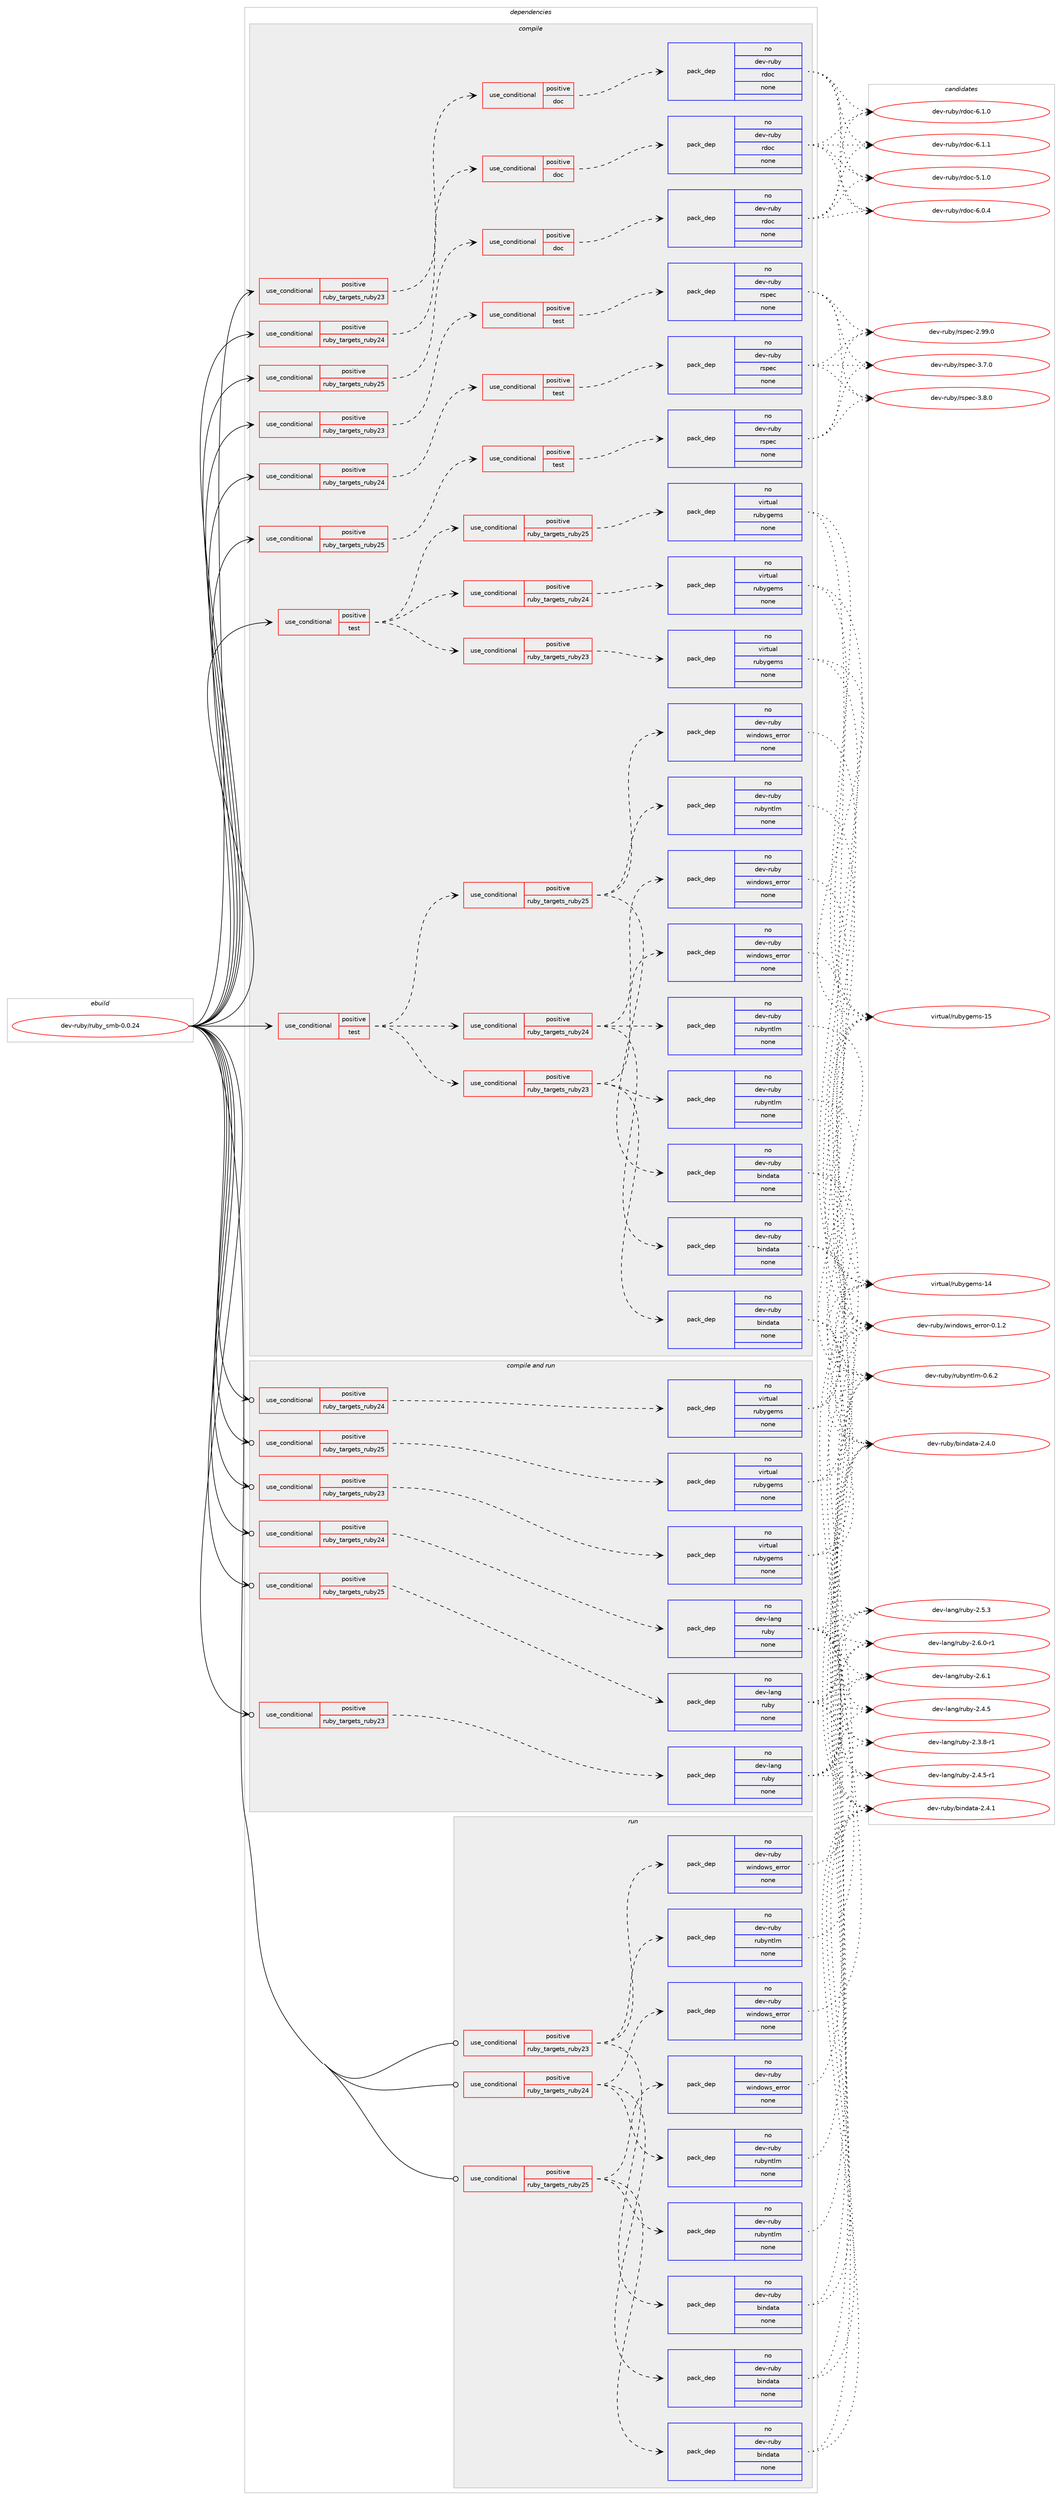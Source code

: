 digraph prolog {

# *************
# Graph options
# *************

newrank=true;
concentrate=true;
compound=true;
graph [rankdir=LR,fontname=Helvetica,fontsize=10,ranksep=1.5];#, ranksep=2.5, nodesep=0.2];
edge  [arrowhead=vee];
node  [fontname=Helvetica,fontsize=10];

# **********
# The ebuild
# **********

subgraph cluster_leftcol {
color=gray;
rank=same;
label=<<i>ebuild</i>>;
id [label="dev-ruby/ruby_smb-0.0.24", color=red, width=4, href="../dev-ruby/ruby_smb-0.0.24.svg"];
}

# ****************
# The dependencies
# ****************

subgraph cluster_midcol {
color=gray;
label=<<i>dependencies</i>>;
subgraph cluster_compile {
fillcolor="#eeeeee";
style=filled;
label=<<i>compile</i>>;
subgraph cond416663 {
dependency1526333 [label=<<TABLE BORDER="0" CELLBORDER="1" CELLSPACING="0" CELLPADDING="4"><TR><TD ROWSPAN="3" CELLPADDING="10">use_conditional</TD></TR><TR><TD>positive</TD></TR><TR><TD>ruby_targets_ruby23</TD></TR></TABLE>>, shape=none, color=red];
subgraph cond416664 {
dependency1526334 [label=<<TABLE BORDER="0" CELLBORDER="1" CELLSPACING="0" CELLPADDING="4"><TR><TD ROWSPAN="3" CELLPADDING="10">use_conditional</TD></TR><TR><TD>positive</TD></TR><TR><TD>doc</TD></TR></TABLE>>, shape=none, color=red];
subgraph pack1086164 {
dependency1526335 [label=<<TABLE BORDER="0" CELLBORDER="1" CELLSPACING="0" CELLPADDING="4" WIDTH="220"><TR><TD ROWSPAN="6" CELLPADDING="30">pack_dep</TD></TR><TR><TD WIDTH="110">no</TD></TR><TR><TD>dev-ruby</TD></TR><TR><TD>rdoc</TD></TR><TR><TD>none</TD></TR><TR><TD></TD></TR></TABLE>>, shape=none, color=blue];
}
dependency1526334:e -> dependency1526335:w [weight=20,style="dashed",arrowhead="vee"];
}
dependency1526333:e -> dependency1526334:w [weight=20,style="dashed",arrowhead="vee"];
}
id:e -> dependency1526333:w [weight=20,style="solid",arrowhead="vee"];
subgraph cond416665 {
dependency1526336 [label=<<TABLE BORDER="0" CELLBORDER="1" CELLSPACING="0" CELLPADDING="4"><TR><TD ROWSPAN="3" CELLPADDING="10">use_conditional</TD></TR><TR><TD>positive</TD></TR><TR><TD>ruby_targets_ruby23</TD></TR></TABLE>>, shape=none, color=red];
subgraph cond416666 {
dependency1526337 [label=<<TABLE BORDER="0" CELLBORDER="1" CELLSPACING="0" CELLPADDING="4"><TR><TD ROWSPAN="3" CELLPADDING="10">use_conditional</TD></TR><TR><TD>positive</TD></TR><TR><TD>test</TD></TR></TABLE>>, shape=none, color=red];
subgraph pack1086165 {
dependency1526338 [label=<<TABLE BORDER="0" CELLBORDER="1" CELLSPACING="0" CELLPADDING="4" WIDTH="220"><TR><TD ROWSPAN="6" CELLPADDING="30">pack_dep</TD></TR><TR><TD WIDTH="110">no</TD></TR><TR><TD>dev-ruby</TD></TR><TR><TD>rspec</TD></TR><TR><TD>none</TD></TR><TR><TD></TD></TR></TABLE>>, shape=none, color=blue];
}
dependency1526337:e -> dependency1526338:w [weight=20,style="dashed",arrowhead="vee"];
}
dependency1526336:e -> dependency1526337:w [weight=20,style="dashed",arrowhead="vee"];
}
id:e -> dependency1526336:w [weight=20,style="solid",arrowhead="vee"];
subgraph cond416667 {
dependency1526339 [label=<<TABLE BORDER="0" CELLBORDER="1" CELLSPACING="0" CELLPADDING="4"><TR><TD ROWSPAN="3" CELLPADDING="10">use_conditional</TD></TR><TR><TD>positive</TD></TR><TR><TD>ruby_targets_ruby24</TD></TR></TABLE>>, shape=none, color=red];
subgraph cond416668 {
dependency1526340 [label=<<TABLE BORDER="0" CELLBORDER="1" CELLSPACING="0" CELLPADDING="4"><TR><TD ROWSPAN="3" CELLPADDING="10">use_conditional</TD></TR><TR><TD>positive</TD></TR><TR><TD>doc</TD></TR></TABLE>>, shape=none, color=red];
subgraph pack1086166 {
dependency1526341 [label=<<TABLE BORDER="0" CELLBORDER="1" CELLSPACING="0" CELLPADDING="4" WIDTH="220"><TR><TD ROWSPAN="6" CELLPADDING="30">pack_dep</TD></TR><TR><TD WIDTH="110">no</TD></TR><TR><TD>dev-ruby</TD></TR><TR><TD>rdoc</TD></TR><TR><TD>none</TD></TR><TR><TD></TD></TR></TABLE>>, shape=none, color=blue];
}
dependency1526340:e -> dependency1526341:w [weight=20,style="dashed",arrowhead="vee"];
}
dependency1526339:e -> dependency1526340:w [weight=20,style="dashed",arrowhead="vee"];
}
id:e -> dependency1526339:w [weight=20,style="solid",arrowhead="vee"];
subgraph cond416669 {
dependency1526342 [label=<<TABLE BORDER="0" CELLBORDER="1" CELLSPACING="0" CELLPADDING="4"><TR><TD ROWSPAN="3" CELLPADDING="10">use_conditional</TD></TR><TR><TD>positive</TD></TR><TR><TD>ruby_targets_ruby24</TD></TR></TABLE>>, shape=none, color=red];
subgraph cond416670 {
dependency1526343 [label=<<TABLE BORDER="0" CELLBORDER="1" CELLSPACING="0" CELLPADDING="4"><TR><TD ROWSPAN="3" CELLPADDING="10">use_conditional</TD></TR><TR><TD>positive</TD></TR><TR><TD>test</TD></TR></TABLE>>, shape=none, color=red];
subgraph pack1086167 {
dependency1526344 [label=<<TABLE BORDER="0" CELLBORDER="1" CELLSPACING="0" CELLPADDING="4" WIDTH="220"><TR><TD ROWSPAN="6" CELLPADDING="30">pack_dep</TD></TR><TR><TD WIDTH="110">no</TD></TR><TR><TD>dev-ruby</TD></TR><TR><TD>rspec</TD></TR><TR><TD>none</TD></TR><TR><TD></TD></TR></TABLE>>, shape=none, color=blue];
}
dependency1526343:e -> dependency1526344:w [weight=20,style="dashed",arrowhead="vee"];
}
dependency1526342:e -> dependency1526343:w [weight=20,style="dashed",arrowhead="vee"];
}
id:e -> dependency1526342:w [weight=20,style="solid",arrowhead="vee"];
subgraph cond416671 {
dependency1526345 [label=<<TABLE BORDER="0" CELLBORDER="1" CELLSPACING="0" CELLPADDING="4"><TR><TD ROWSPAN="3" CELLPADDING="10">use_conditional</TD></TR><TR><TD>positive</TD></TR><TR><TD>ruby_targets_ruby25</TD></TR></TABLE>>, shape=none, color=red];
subgraph cond416672 {
dependency1526346 [label=<<TABLE BORDER="0" CELLBORDER="1" CELLSPACING="0" CELLPADDING="4"><TR><TD ROWSPAN="3" CELLPADDING="10">use_conditional</TD></TR><TR><TD>positive</TD></TR><TR><TD>doc</TD></TR></TABLE>>, shape=none, color=red];
subgraph pack1086168 {
dependency1526347 [label=<<TABLE BORDER="0" CELLBORDER="1" CELLSPACING="0" CELLPADDING="4" WIDTH="220"><TR><TD ROWSPAN="6" CELLPADDING="30">pack_dep</TD></TR><TR><TD WIDTH="110">no</TD></TR><TR><TD>dev-ruby</TD></TR><TR><TD>rdoc</TD></TR><TR><TD>none</TD></TR><TR><TD></TD></TR></TABLE>>, shape=none, color=blue];
}
dependency1526346:e -> dependency1526347:w [weight=20,style="dashed",arrowhead="vee"];
}
dependency1526345:e -> dependency1526346:w [weight=20,style="dashed",arrowhead="vee"];
}
id:e -> dependency1526345:w [weight=20,style="solid",arrowhead="vee"];
subgraph cond416673 {
dependency1526348 [label=<<TABLE BORDER="0" CELLBORDER="1" CELLSPACING="0" CELLPADDING="4"><TR><TD ROWSPAN="3" CELLPADDING="10">use_conditional</TD></TR><TR><TD>positive</TD></TR><TR><TD>ruby_targets_ruby25</TD></TR></TABLE>>, shape=none, color=red];
subgraph cond416674 {
dependency1526349 [label=<<TABLE BORDER="0" CELLBORDER="1" CELLSPACING="0" CELLPADDING="4"><TR><TD ROWSPAN="3" CELLPADDING="10">use_conditional</TD></TR><TR><TD>positive</TD></TR><TR><TD>test</TD></TR></TABLE>>, shape=none, color=red];
subgraph pack1086169 {
dependency1526350 [label=<<TABLE BORDER="0" CELLBORDER="1" CELLSPACING="0" CELLPADDING="4" WIDTH="220"><TR><TD ROWSPAN="6" CELLPADDING="30">pack_dep</TD></TR><TR><TD WIDTH="110">no</TD></TR><TR><TD>dev-ruby</TD></TR><TR><TD>rspec</TD></TR><TR><TD>none</TD></TR><TR><TD></TD></TR></TABLE>>, shape=none, color=blue];
}
dependency1526349:e -> dependency1526350:w [weight=20,style="dashed",arrowhead="vee"];
}
dependency1526348:e -> dependency1526349:w [weight=20,style="dashed",arrowhead="vee"];
}
id:e -> dependency1526348:w [weight=20,style="solid",arrowhead="vee"];
subgraph cond416675 {
dependency1526351 [label=<<TABLE BORDER="0" CELLBORDER="1" CELLSPACING="0" CELLPADDING="4"><TR><TD ROWSPAN="3" CELLPADDING="10">use_conditional</TD></TR><TR><TD>positive</TD></TR><TR><TD>test</TD></TR></TABLE>>, shape=none, color=red];
subgraph cond416676 {
dependency1526352 [label=<<TABLE BORDER="0" CELLBORDER="1" CELLSPACING="0" CELLPADDING="4"><TR><TD ROWSPAN="3" CELLPADDING="10">use_conditional</TD></TR><TR><TD>positive</TD></TR><TR><TD>ruby_targets_ruby23</TD></TR></TABLE>>, shape=none, color=red];
subgraph pack1086170 {
dependency1526353 [label=<<TABLE BORDER="0" CELLBORDER="1" CELLSPACING="0" CELLPADDING="4" WIDTH="220"><TR><TD ROWSPAN="6" CELLPADDING="30">pack_dep</TD></TR><TR><TD WIDTH="110">no</TD></TR><TR><TD>dev-ruby</TD></TR><TR><TD>bindata</TD></TR><TR><TD>none</TD></TR><TR><TD></TD></TR></TABLE>>, shape=none, color=blue];
}
dependency1526352:e -> dependency1526353:w [weight=20,style="dashed",arrowhead="vee"];
subgraph pack1086171 {
dependency1526354 [label=<<TABLE BORDER="0" CELLBORDER="1" CELLSPACING="0" CELLPADDING="4" WIDTH="220"><TR><TD ROWSPAN="6" CELLPADDING="30">pack_dep</TD></TR><TR><TD WIDTH="110">no</TD></TR><TR><TD>dev-ruby</TD></TR><TR><TD>rubyntlm</TD></TR><TR><TD>none</TD></TR><TR><TD></TD></TR></TABLE>>, shape=none, color=blue];
}
dependency1526352:e -> dependency1526354:w [weight=20,style="dashed",arrowhead="vee"];
subgraph pack1086172 {
dependency1526355 [label=<<TABLE BORDER="0" CELLBORDER="1" CELLSPACING="0" CELLPADDING="4" WIDTH="220"><TR><TD ROWSPAN="6" CELLPADDING="30">pack_dep</TD></TR><TR><TD WIDTH="110">no</TD></TR><TR><TD>dev-ruby</TD></TR><TR><TD>windows_error</TD></TR><TR><TD>none</TD></TR><TR><TD></TD></TR></TABLE>>, shape=none, color=blue];
}
dependency1526352:e -> dependency1526355:w [weight=20,style="dashed",arrowhead="vee"];
}
dependency1526351:e -> dependency1526352:w [weight=20,style="dashed",arrowhead="vee"];
subgraph cond416677 {
dependency1526356 [label=<<TABLE BORDER="0" CELLBORDER="1" CELLSPACING="0" CELLPADDING="4"><TR><TD ROWSPAN="3" CELLPADDING="10">use_conditional</TD></TR><TR><TD>positive</TD></TR><TR><TD>ruby_targets_ruby24</TD></TR></TABLE>>, shape=none, color=red];
subgraph pack1086173 {
dependency1526357 [label=<<TABLE BORDER="0" CELLBORDER="1" CELLSPACING="0" CELLPADDING="4" WIDTH="220"><TR><TD ROWSPAN="6" CELLPADDING="30">pack_dep</TD></TR><TR><TD WIDTH="110">no</TD></TR><TR><TD>dev-ruby</TD></TR><TR><TD>bindata</TD></TR><TR><TD>none</TD></TR><TR><TD></TD></TR></TABLE>>, shape=none, color=blue];
}
dependency1526356:e -> dependency1526357:w [weight=20,style="dashed",arrowhead="vee"];
subgraph pack1086174 {
dependency1526358 [label=<<TABLE BORDER="0" CELLBORDER="1" CELLSPACING="0" CELLPADDING="4" WIDTH="220"><TR><TD ROWSPAN="6" CELLPADDING="30">pack_dep</TD></TR><TR><TD WIDTH="110">no</TD></TR><TR><TD>dev-ruby</TD></TR><TR><TD>rubyntlm</TD></TR><TR><TD>none</TD></TR><TR><TD></TD></TR></TABLE>>, shape=none, color=blue];
}
dependency1526356:e -> dependency1526358:w [weight=20,style="dashed",arrowhead="vee"];
subgraph pack1086175 {
dependency1526359 [label=<<TABLE BORDER="0" CELLBORDER="1" CELLSPACING="0" CELLPADDING="4" WIDTH="220"><TR><TD ROWSPAN="6" CELLPADDING="30">pack_dep</TD></TR><TR><TD WIDTH="110">no</TD></TR><TR><TD>dev-ruby</TD></TR><TR><TD>windows_error</TD></TR><TR><TD>none</TD></TR><TR><TD></TD></TR></TABLE>>, shape=none, color=blue];
}
dependency1526356:e -> dependency1526359:w [weight=20,style="dashed",arrowhead="vee"];
}
dependency1526351:e -> dependency1526356:w [weight=20,style="dashed",arrowhead="vee"];
subgraph cond416678 {
dependency1526360 [label=<<TABLE BORDER="0" CELLBORDER="1" CELLSPACING="0" CELLPADDING="4"><TR><TD ROWSPAN="3" CELLPADDING="10">use_conditional</TD></TR><TR><TD>positive</TD></TR><TR><TD>ruby_targets_ruby25</TD></TR></TABLE>>, shape=none, color=red];
subgraph pack1086176 {
dependency1526361 [label=<<TABLE BORDER="0" CELLBORDER="1" CELLSPACING="0" CELLPADDING="4" WIDTH="220"><TR><TD ROWSPAN="6" CELLPADDING="30">pack_dep</TD></TR><TR><TD WIDTH="110">no</TD></TR><TR><TD>dev-ruby</TD></TR><TR><TD>bindata</TD></TR><TR><TD>none</TD></TR><TR><TD></TD></TR></TABLE>>, shape=none, color=blue];
}
dependency1526360:e -> dependency1526361:w [weight=20,style="dashed",arrowhead="vee"];
subgraph pack1086177 {
dependency1526362 [label=<<TABLE BORDER="0" CELLBORDER="1" CELLSPACING="0" CELLPADDING="4" WIDTH="220"><TR><TD ROWSPAN="6" CELLPADDING="30">pack_dep</TD></TR><TR><TD WIDTH="110">no</TD></TR><TR><TD>dev-ruby</TD></TR><TR><TD>rubyntlm</TD></TR><TR><TD>none</TD></TR><TR><TD></TD></TR></TABLE>>, shape=none, color=blue];
}
dependency1526360:e -> dependency1526362:w [weight=20,style="dashed",arrowhead="vee"];
subgraph pack1086178 {
dependency1526363 [label=<<TABLE BORDER="0" CELLBORDER="1" CELLSPACING="0" CELLPADDING="4" WIDTH="220"><TR><TD ROWSPAN="6" CELLPADDING="30">pack_dep</TD></TR><TR><TD WIDTH="110">no</TD></TR><TR><TD>dev-ruby</TD></TR><TR><TD>windows_error</TD></TR><TR><TD>none</TD></TR><TR><TD></TD></TR></TABLE>>, shape=none, color=blue];
}
dependency1526360:e -> dependency1526363:w [weight=20,style="dashed",arrowhead="vee"];
}
dependency1526351:e -> dependency1526360:w [weight=20,style="dashed",arrowhead="vee"];
}
id:e -> dependency1526351:w [weight=20,style="solid",arrowhead="vee"];
subgraph cond416679 {
dependency1526364 [label=<<TABLE BORDER="0" CELLBORDER="1" CELLSPACING="0" CELLPADDING="4"><TR><TD ROWSPAN="3" CELLPADDING="10">use_conditional</TD></TR><TR><TD>positive</TD></TR><TR><TD>test</TD></TR></TABLE>>, shape=none, color=red];
subgraph cond416680 {
dependency1526365 [label=<<TABLE BORDER="0" CELLBORDER="1" CELLSPACING="0" CELLPADDING="4"><TR><TD ROWSPAN="3" CELLPADDING="10">use_conditional</TD></TR><TR><TD>positive</TD></TR><TR><TD>ruby_targets_ruby23</TD></TR></TABLE>>, shape=none, color=red];
subgraph pack1086179 {
dependency1526366 [label=<<TABLE BORDER="0" CELLBORDER="1" CELLSPACING="0" CELLPADDING="4" WIDTH="220"><TR><TD ROWSPAN="6" CELLPADDING="30">pack_dep</TD></TR><TR><TD WIDTH="110">no</TD></TR><TR><TD>virtual</TD></TR><TR><TD>rubygems</TD></TR><TR><TD>none</TD></TR><TR><TD></TD></TR></TABLE>>, shape=none, color=blue];
}
dependency1526365:e -> dependency1526366:w [weight=20,style="dashed",arrowhead="vee"];
}
dependency1526364:e -> dependency1526365:w [weight=20,style="dashed",arrowhead="vee"];
subgraph cond416681 {
dependency1526367 [label=<<TABLE BORDER="0" CELLBORDER="1" CELLSPACING="0" CELLPADDING="4"><TR><TD ROWSPAN="3" CELLPADDING="10">use_conditional</TD></TR><TR><TD>positive</TD></TR><TR><TD>ruby_targets_ruby24</TD></TR></TABLE>>, shape=none, color=red];
subgraph pack1086180 {
dependency1526368 [label=<<TABLE BORDER="0" CELLBORDER="1" CELLSPACING="0" CELLPADDING="4" WIDTH="220"><TR><TD ROWSPAN="6" CELLPADDING="30">pack_dep</TD></TR><TR><TD WIDTH="110">no</TD></TR><TR><TD>virtual</TD></TR><TR><TD>rubygems</TD></TR><TR><TD>none</TD></TR><TR><TD></TD></TR></TABLE>>, shape=none, color=blue];
}
dependency1526367:e -> dependency1526368:w [weight=20,style="dashed",arrowhead="vee"];
}
dependency1526364:e -> dependency1526367:w [weight=20,style="dashed",arrowhead="vee"];
subgraph cond416682 {
dependency1526369 [label=<<TABLE BORDER="0" CELLBORDER="1" CELLSPACING="0" CELLPADDING="4"><TR><TD ROWSPAN="3" CELLPADDING="10">use_conditional</TD></TR><TR><TD>positive</TD></TR><TR><TD>ruby_targets_ruby25</TD></TR></TABLE>>, shape=none, color=red];
subgraph pack1086181 {
dependency1526370 [label=<<TABLE BORDER="0" CELLBORDER="1" CELLSPACING="0" CELLPADDING="4" WIDTH="220"><TR><TD ROWSPAN="6" CELLPADDING="30">pack_dep</TD></TR><TR><TD WIDTH="110">no</TD></TR><TR><TD>virtual</TD></TR><TR><TD>rubygems</TD></TR><TR><TD>none</TD></TR><TR><TD></TD></TR></TABLE>>, shape=none, color=blue];
}
dependency1526369:e -> dependency1526370:w [weight=20,style="dashed",arrowhead="vee"];
}
dependency1526364:e -> dependency1526369:w [weight=20,style="dashed",arrowhead="vee"];
}
id:e -> dependency1526364:w [weight=20,style="solid",arrowhead="vee"];
}
subgraph cluster_compileandrun {
fillcolor="#eeeeee";
style=filled;
label=<<i>compile and run</i>>;
subgraph cond416683 {
dependency1526371 [label=<<TABLE BORDER="0" CELLBORDER="1" CELLSPACING="0" CELLPADDING="4"><TR><TD ROWSPAN="3" CELLPADDING="10">use_conditional</TD></TR><TR><TD>positive</TD></TR><TR><TD>ruby_targets_ruby23</TD></TR></TABLE>>, shape=none, color=red];
subgraph pack1086182 {
dependency1526372 [label=<<TABLE BORDER="0" CELLBORDER="1" CELLSPACING="0" CELLPADDING="4" WIDTH="220"><TR><TD ROWSPAN="6" CELLPADDING="30">pack_dep</TD></TR><TR><TD WIDTH="110">no</TD></TR><TR><TD>dev-lang</TD></TR><TR><TD>ruby</TD></TR><TR><TD>none</TD></TR><TR><TD></TD></TR></TABLE>>, shape=none, color=blue];
}
dependency1526371:e -> dependency1526372:w [weight=20,style="dashed",arrowhead="vee"];
}
id:e -> dependency1526371:w [weight=20,style="solid",arrowhead="odotvee"];
subgraph cond416684 {
dependency1526373 [label=<<TABLE BORDER="0" CELLBORDER="1" CELLSPACING="0" CELLPADDING="4"><TR><TD ROWSPAN="3" CELLPADDING="10">use_conditional</TD></TR><TR><TD>positive</TD></TR><TR><TD>ruby_targets_ruby23</TD></TR></TABLE>>, shape=none, color=red];
subgraph pack1086183 {
dependency1526374 [label=<<TABLE BORDER="0" CELLBORDER="1" CELLSPACING="0" CELLPADDING="4" WIDTH="220"><TR><TD ROWSPAN="6" CELLPADDING="30">pack_dep</TD></TR><TR><TD WIDTH="110">no</TD></TR><TR><TD>virtual</TD></TR><TR><TD>rubygems</TD></TR><TR><TD>none</TD></TR><TR><TD></TD></TR></TABLE>>, shape=none, color=blue];
}
dependency1526373:e -> dependency1526374:w [weight=20,style="dashed",arrowhead="vee"];
}
id:e -> dependency1526373:w [weight=20,style="solid",arrowhead="odotvee"];
subgraph cond416685 {
dependency1526375 [label=<<TABLE BORDER="0" CELLBORDER="1" CELLSPACING="0" CELLPADDING="4"><TR><TD ROWSPAN="3" CELLPADDING="10">use_conditional</TD></TR><TR><TD>positive</TD></TR><TR><TD>ruby_targets_ruby24</TD></TR></TABLE>>, shape=none, color=red];
subgraph pack1086184 {
dependency1526376 [label=<<TABLE BORDER="0" CELLBORDER="1" CELLSPACING="0" CELLPADDING="4" WIDTH="220"><TR><TD ROWSPAN="6" CELLPADDING="30">pack_dep</TD></TR><TR><TD WIDTH="110">no</TD></TR><TR><TD>dev-lang</TD></TR><TR><TD>ruby</TD></TR><TR><TD>none</TD></TR><TR><TD></TD></TR></TABLE>>, shape=none, color=blue];
}
dependency1526375:e -> dependency1526376:w [weight=20,style="dashed",arrowhead="vee"];
}
id:e -> dependency1526375:w [weight=20,style="solid",arrowhead="odotvee"];
subgraph cond416686 {
dependency1526377 [label=<<TABLE BORDER="0" CELLBORDER="1" CELLSPACING="0" CELLPADDING="4"><TR><TD ROWSPAN="3" CELLPADDING="10">use_conditional</TD></TR><TR><TD>positive</TD></TR><TR><TD>ruby_targets_ruby24</TD></TR></TABLE>>, shape=none, color=red];
subgraph pack1086185 {
dependency1526378 [label=<<TABLE BORDER="0" CELLBORDER="1" CELLSPACING="0" CELLPADDING="4" WIDTH="220"><TR><TD ROWSPAN="6" CELLPADDING="30">pack_dep</TD></TR><TR><TD WIDTH="110">no</TD></TR><TR><TD>virtual</TD></TR><TR><TD>rubygems</TD></TR><TR><TD>none</TD></TR><TR><TD></TD></TR></TABLE>>, shape=none, color=blue];
}
dependency1526377:e -> dependency1526378:w [weight=20,style="dashed",arrowhead="vee"];
}
id:e -> dependency1526377:w [weight=20,style="solid",arrowhead="odotvee"];
subgraph cond416687 {
dependency1526379 [label=<<TABLE BORDER="0" CELLBORDER="1" CELLSPACING="0" CELLPADDING="4"><TR><TD ROWSPAN="3" CELLPADDING="10">use_conditional</TD></TR><TR><TD>positive</TD></TR><TR><TD>ruby_targets_ruby25</TD></TR></TABLE>>, shape=none, color=red];
subgraph pack1086186 {
dependency1526380 [label=<<TABLE BORDER="0" CELLBORDER="1" CELLSPACING="0" CELLPADDING="4" WIDTH="220"><TR><TD ROWSPAN="6" CELLPADDING="30">pack_dep</TD></TR><TR><TD WIDTH="110">no</TD></TR><TR><TD>dev-lang</TD></TR><TR><TD>ruby</TD></TR><TR><TD>none</TD></TR><TR><TD></TD></TR></TABLE>>, shape=none, color=blue];
}
dependency1526379:e -> dependency1526380:w [weight=20,style="dashed",arrowhead="vee"];
}
id:e -> dependency1526379:w [weight=20,style="solid",arrowhead="odotvee"];
subgraph cond416688 {
dependency1526381 [label=<<TABLE BORDER="0" CELLBORDER="1" CELLSPACING="0" CELLPADDING="4"><TR><TD ROWSPAN="3" CELLPADDING="10">use_conditional</TD></TR><TR><TD>positive</TD></TR><TR><TD>ruby_targets_ruby25</TD></TR></TABLE>>, shape=none, color=red];
subgraph pack1086187 {
dependency1526382 [label=<<TABLE BORDER="0" CELLBORDER="1" CELLSPACING="0" CELLPADDING="4" WIDTH="220"><TR><TD ROWSPAN="6" CELLPADDING="30">pack_dep</TD></TR><TR><TD WIDTH="110">no</TD></TR><TR><TD>virtual</TD></TR><TR><TD>rubygems</TD></TR><TR><TD>none</TD></TR><TR><TD></TD></TR></TABLE>>, shape=none, color=blue];
}
dependency1526381:e -> dependency1526382:w [weight=20,style="dashed",arrowhead="vee"];
}
id:e -> dependency1526381:w [weight=20,style="solid",arrowhead="odotvee"];
}
subgraph cluster_run {
fillcolor="#eeeeee";
style=filled;
label=<<i>run</i>>;
subgraph cond416689 {
dependency1526383 [label=<<TABLE BORDER="0" CELLBORDER="1" CELLSPACING="0" CELLPADDING="4"><TR><TD ROWSPAN="3" CELLPADDING="10">use_conditional</TD></TR><TR><TD>positive</TD></TR><TR><TD>ruby_targets_ruby23</TD></TR></TABLE>>, shape=none, color=red];
subgraph pack1086188 {
dependency1526384 [label=<<TABLE BORDER="0" CELLBORDER="1" CELLSPACING="0" CELLPADDING="4" WIDTH="220"><TR><TD ROWSPAN="6" CELLPADDING="30">pack_dep</TD></TR><TR><TD WIDTH="110">no</TD></TR><TR><TD>dev-ruby</TD></TR><TR><TD>bindata</TD></TR><TR><TD>none</TD></TR><TR><TD></TD></TR></TABLE>>, shape=none, color=blue];
}
dependency1526383:e -> dependency1526384:w [weight=20,style="dashed",arrowhead="vee"];
subgraph pack1086189 {
dependency1526385 [label=<<TABLE BORDER="0" CELLBORDER="1" CELLSPACING="0" CELLPADDING="4" WIDTH="220"><TR><TD ROWSPAN="6" CELLPADDING="30">pack_dep</TD></TR><TR><TD WIDTH="110">no</TD></TR><TR><TD>dev-ruby</TD></TR><TR><TD>rubyntlm</TD></TR><TR><TD>none</TD></TR><TR><TD></TD></TR></TABLE>>, shape=none, color=blue];
}
dependency1526383:e -> dependency1526385:w [weight=20,style="dashed",arrowhead="vee"];
subgraph pack1086190 {
dependency1526386 [label=<<TABLE BORDER="0" CELLBORDER="1" CELLSPACING="0" CELLPADDING="4" WIDTH="220"><TR><TD ROWSPAN="6" CELLPADDING="30">pack_dep</TD></TR><TR><TD WIDTH="110">no</TD></TR><TR><TD>dev-ruby</TD></TR><TR><TD>windows_error</TD></TR><TR><TD>none</TD></TR><TR><TD></TD></TR></TABLE>>, shape=none, color=blue];
}
dependency1526383:e -> dependency1526386:w [weight=20,style="dashed",arrowhead="vee"];
}
id:e -> dependency1526383:w [weight=20,style="solid",arrowhead="odot"];
subgraph cond416690 {
dependency1526387 [label=<<TABLE BORDER="0" CELLBORDER="1" CELLSPACING="0" CELLPADDING="4"><TR><TD ROWSPAN="3" CELLPADDING="10">use_conditional</TD></TR><TR><TD>positive</TD></TR><TR><TD>ruby_targets_ruby24</TD></TR></TABLE>>, shape=none, color=red];
subgraph pack1086191 {
dependency1526388 [label=<<TABLE BORDER="0" CELLBORDER="1" CELLSPACING="0" CELLPADDING="4" WIDTH="220"><TR><TD ROWSPAN="6" CELLPADDING="30">pack_dep</TD></TR><TR><TD WIDTH="110">no</TD></TR><TR><TD>dev-ruby</TD></TR><TR><TD>bindata</TD></TR><TR><TD>none</TD></TR><TR><TD></TD></TR></TABLE>>, shape=none, color=blue];
}
dependency1526387:e -> dependency1526388:w [weight=20,style="dashed",arrowhead="vee"];
subgraph pack1086192 {
dependency1526389 [label=<<TABLE BORDER="0" CELLBORDER="1" CELLSPACING="0" CELLPADDING="4" WIDTH="220"><TR><TD ROWSPAN="6" CELLPADDING="30">pack_dep</TD></TR><TR><TD WIDTH="110">no</TD></TR><TR><TD>dev-ruby</TD></TR><TR><TD>rubyntlm</TD></TR><TR><TD>none</TD></TR><TR><TD></TD></TR></TABLE>>, shape=none, color=blue];
}
dependency1526387:e -> dependency1526389:w [weight=20,style="dashed",arrowhead="vee"];
subgraph pack1086193 {
dependency1526390 [label=<<TABLE BORDER="0" CELLBORDER="1" CELLSPACING="0" CELLPADDING="4" WIDTH="220"><TR><TD ROWSPAN="6" CELLPADDING="30">pack_dep</TD></TR><TR><TD WIDTH="110">no</TD></TR><TR><TD>dev-ruby</TD></TR><TR><TD>windows_error</TD></TR><TR><TD>none</TD></TR><TR><TD></TD></TR></TABLE>>, shape=none, color=blue];
}
dependency1526387:e -> dependency1526390:w [weight=20,style="dashed",arrowhead="vee"];
}
id:e -> dependency1526387:w [weight=20,style="solid",arrowhead="odot"];
subgraph cond416691 {
dependency1526391 [label=<<TABLE BORDER="0" CELLBORDER="1" CELLSPACING="0" CELLPADDING="4"><TR><TD ROWSPAN="3" CELLPADDING="10">use_conditional</TD></TR><TR><TD>positive</TD></TR><TR><TD>ruby_targets_ruby25</TD></TR></TABLE>>, shape=none, color=red];
subgraph pack1086194 {
dependency1526392 [label=<<TABLE BORDER="0" CELLBORDER="1" CELLSPACING="0" CELLPADDING="4" WIDTH="220"><TR><TD ROWSPAN="6" CELLPADDING="30">pack_dep</TD></TR><TR><TD WIDTH="110">no</TD></TR><TR><TD>dev-ruby</TD></TR><TR><TD>bindata</TD></TR><TR><TD>none</TD></TR><TR><TD></TD></TR></TABLE>>, shape=none, color=blue];
}
dependency1526391:e -> dependency1526392:w [weight=20,style="dashed",arrowhead="vee"];
subgraph pack1086195 {
dependency1526393 [label=<<TABLE BORDER="0" CELLBORDER="1" CELLSPACING="0" CELLPADDING="4" WIDTH="220"><TR><TD ROWSPAN="6" CELLPADDING="30">pack_dep</TD></TR><TR><TD WIDTH="110">no</TD></TR><TR><TD>dev-ruby</TD></TR><TR><TD>rubyntlm</TD></TR><TR><TD>none</TD></TR><TR><TD></TD></TR></TABLE>>, shape=none, color=blue];
}
dependency1526391:e -> dependency1526393:w [weight=20,style="dashed",arrowhead="vee"];
subgraph pack1086196 {
dependency1526394 [label=<<TABLE BORDER="0" CELLBORDER="1" CELLSPACING="0" CELLPADDING="4" WIDTH="220"><TR><TD ROWSPAN="6" CELLPADDING="30">pack_dep</TD></TR><TR><TD WIDTH="110">no</TD></TR><TR><TD>dev-ruby</TD></TR><TR><TD>windows_error</TD></TR><TR><TD>none</TD></TR><TR><TD></TD></TR></TABLE>>, shape=none, color=blue];
}
dependency1526391:e -> dependency1526394:w [weight=20,style="dashed",arrowhead="vee"];
}
id:e -> dependency1526391:w [weight=20,style="solid",arrowhead="odot"];
}
}

# **************
# The candidates
# **************

subgraph cluster_choices {
rank=same;
color=gray;
label=<<i>candidates</i>>;

subgraph choice1086164 {
color=black;
nodesep=1;
choice10010111845114117981214711410011199455346494648 [label="dev-ruby/rdoc-5.1.0", color=red, width=4,href="../dev-ruby/rdoc-5.1.0.svg"];
choice10010111845114117981214711410011199455446484652 [label="dev-ruby/rdoc-6.0.4", color=red, width=4,href="../dev-ruby/rdoc-6.0.4.svg"];
choice10010111845114117981214711410011199455446494648 [label="dev-ruby/rdoc-6.1.0", color=red, width=4,href="../dev-ruby/rdoc-6.1.0.svg"];
choice10010111845114117981214711410011199455446494649 [label="dev-ruby/rdoc-6.1.1", color=red, width=4,href="../dev-ruby/rdoc-6.1.1.svg"];
dependency1526335:e -> choice10010111845114117981214711410011199455346494648:w [style=dotted,weight="100"];
dependency1526335:e -> choice10010111845114117981214711410011199455446484652:w [style=dotted,weight="100"];
dependency1526335:e -> choice10010111845114117981214711410011199455446494648:w [style=dotted,weight="100"];
dependency1526335:e -> choice10010111845114117981214711410011199455446494649:w [style=dotted,weight="100"];
}
subgraph choice1086165 {
color=black;
nodesep=1;
choice1001011184511411798121471141151121019945504657574648 [label="dev-ruby/rspec-2.99.0", color=red, width=4,href="../dev-ruby/rspec-2.99.0.svg"];
choice10010111845114117981214711411511210199455146554648 [label="dev-ruby/rspec-3.7.0", color=red, width=4,href="../dev-ruby/rspec-3.7.0.svg"];
choice10010111845114117981214711411511210199455146564648 [label="dev-ruby/rspec-3.8.0", color=red, width=4,href="../dev-ruby/rspec-3.8.0.svg"];
dependency1526338:e -> choice1001011184511411798121471141151121019945504657574648:w [style=dotted,weight="100"];
dependency1526338:e -> choice10010111845114117981214711411511210199455146554648:w [style=dotted,weight="100"];
dependency1526338:e -> choice10010111845114117981214711411511210199455146564648:w [style=dotted,weight="100"];
}
subgraph choice1086166 {
color=black;
nodesep=1;
choice10010111845114117981214711410011199455346494648 [label="dev-ruby/rdoc-5.1.0", color=red, width=4,href="../dev-ruby/rdoc-5.1.0.svg"];
choice10010111845114117981214711410011199455446484652 [label="dev-ruby/rdoc-6.0.4", color=red, width=4,href="../dev-ruby/rdoc-6.0.4.svg"];
choice10010111845114117981214711410011199455446494648 [label="dev-ruby/rdoc-6.1.0", color=red, width=4,href="../dev-ruby/rdoc-6.1.0.svg"];
choice10010111845114117981214711410011199455446494649 [label="dev-ruby/rdoc-6.1.1", color=red, width=4,href="../dev-ruby/rdoc-6.1.1.svg"];
dependency1526341:e -> choice10010111845114117981214711410011199455346494648:w [style=dotted,weight="100"];
dependency1526341:e -> choice10010111845114117981214711410011199455446484652:w [style=dotted,weight="100"];
dependency1526341:e -> choice10010111845114117981214711410011199455446494648:w [style=dotted,weight="100"];
dependency1526341:e -> choice10010111845114117981214711410011199455446494649:w [style=dotted,weight="100"];
}
subgraph choice1086167 {
color=black;
nodesep=1;
choice1001011184511411798121471141151121019945504657574648 [label="dev-ruby/rspec-2.99.0", color=red, width=4,href="../dev-ruby/rspec-2.99.0.svg"];
choice10010111845114117981214711411511210199455146554648 [label="dev-ruby/rspec-3.7.0", color=red, width=4,href="../dev-ruby/rspec-3.7.0.svg"];
choice10010111845114117981214711411511210199455146564648 [label="dev-ruby/rspec-3.8.0", color=red, width=4,href="../dev-ruby/rspec-3.8.0.svg"];
dependency1526344:e -> choice1001011184511411798121471141151121019945504657574648:w [style=dotted,weight="100"];
dependency1526344:e -> choice10010111845114117981214711411511210199455146554648:w [style=dotted,weight="100"];
dependency1526344:e -> choice10010111845114117981214711411511210199455146564648:w [style=dotted,weight="100"];
}
subgraph choice1086168 {
color=black;
nodesep=1;
choice10010111845114117981214711410011199455346494648 [label="dev-ruby/rdoc-5.1.0", color=red, width=4,href="../dev-ruby/rdoc-5.1.0.svg"];
choice10010111845114117981214711410011199455446484652 [label="dev-ruby/rdoc-6.0.4", color=red, width=4,href="../dev-ruby/rdoc-6.0.4.svg"];
choice10010111845114117981214711410011199455446494648 [label="dev-ruby/rdoc-6.1.0", color=red, width=4,href="../dev-ruby/rdoc-6.1.0.svg"];
choice10010111845114117981214711410011199455446494649 [label="dev-ruby/rdoc-6.1.1", color=red, width=4,href="../dev-ruby/rdoc-6.1.1.svg"];
dependency1526347:e -> choice10010111845114117981214711410011199455346494648:w [style=dotted,weight="100"];
dependency1526347:e -> choice10010111845114117981214711410011199455446484652:w [style=dotted,weight="100"];
dependency1526347:e -> choice10010111845114117981214711410011199455446494648:w [style=dotted,weight="100"];
dependency1526347:e -> choice10010111845114117981214711410011199455446494649:w [style=dotted,weight="100"];
}
subgraph choice1086169 {
color=black;
nodesep=1;
choice1001011184511411798121471141151121019945504657574648 [label="dev-ruby/rspec-2.99.0", color=red, width=4,href="../dev-ruby/rspec-2.99.0.svg"];
choice10010111845114117981214711411511210199455146554648 [label="dev-ruby/rspec-3.7.0", color=red, width=4,href="../dev-ruby/rspec-3.7.0.svg"];
choice10010111845114117981214711411511210199455146564648 [label="dev-ruby/rspec-3.8.0", color=red, width=4,href="../dev-ruby/rspec-3.8.0.svg"];
dependency1526350:e -> choice1001011184511411798121471141151121019945504657574648:w [style=dotted,weight="100"];
dependency1526350:e -> choice10010111845114117981214711411511210199455146554648:w [style=dotted,weight="100"];
dependency1526350:e -> choice10010111845114117981214711411511210199455146564648:w [style=dotted,weight="100"];
}
subgraph choice1086170 {
color=black;
nodesep=1;
choice100101118451141179812147981051101009711697455046524648 [label="dev-ruby/bindata-2.4.0", color=red, width=4,href="../dev-ruby/bindata-2.4.0.svg"];
choice100101118451141179812147981051101009711697455046524649 [label="dev-ruby/bindata-2.4.1", color=red, width=4,href="../dev-ruby/bindata-2.4.1.svg"];
dependency1526353:e -> choice100101118451141179812147981051101009711697455046524648:w [style=dotted,weight="100"];
dependency1526353:e -> choice100101118451141179812147981051101009711697455046524649:w [style=dotted,weight="100"];
}
subgraph choice1086171 {
color=black;
nodesep=1;
choice10010111845114117981214711411798121110116108109454846544650 [label="dev-ruby/rubyntlm-0.6.2", color=red, width=4,href="../dev-ruby/rubyntlm-0.6.2.svg"];
dependency1526354:e -> choice10010111845114117981214711411798121110116108109454846544650:w [style=dotted,weight="100"];
}
subgraph choice1086172 {
color=black;
nodesep=1;
choice10010111845114117981214711910511010011111911595101114114111114454846494650 [label="dev-ruby/windows_error-0.1.2", color=red, width=4,href="../dev-ruby/windows_error-0.1.2.svg"];
dependency1526355:e -> choice10010111845114117981214711910511010011111911595101114114111114454846494650:w [style=dotted,weight="100"];
}
subgraph choice1086173 {
color=black;
nodesep=1;
choice100101118451141179812147981051101009711697455046524648 [label="dev-ruby/bindata-2.4.0", color=red, width=4,href="../dev-ruby/bindata-2.4.0.svg"];
choice100101118451141179812147981051101009711697455046524649 [label="dev-ruby/bindata-2.4.1", color=red, width=4,href="../dev-ruby/bindata-2.4.1.svg"];
dependency1526357:e -> choice100101118451141179812147981051101009711697455046524648:w [style=dotted,weight="100"];
dependency1526357:e -> choice100101118451141179812147981051101009711697455046524649:w [style=dotted,weight="100"];
}
subgraph choice1086174 {
color=black;
nodesep=1;
choice10010111845114117981214711411798121110116108109454846544650 [label="dev-ruby/rubyntlm-0.6.2", color=red, width=4,href="../dev-ruby/rubyntlm-0.6.2.svg"];
dependency1526358:e -> choice10010111845114117981214711411798121110116108109454846544650:w [style=dotted,weight="100"];
}
subgraph choice1086175 {
color=black;
nodesep=1;
choice10010111845114117981214711910511010011111911595101114114111114454846494650 [label="dev-ruby/windows_error-0.1.2", color=red, width=4,href="../dev-ruby/windows_error-0.1.2.svg"];
dependency1526359:e -> choice10010111845114117981214711910511010011111911595101114114111114454846494650:w [style=dotted,weight="100"];
}
subgraph choice1086176 {
color=black;
nodesep=1;
choice100101118451141179812147981051101009711697455046524648 [label="dev-ruby/bindata-2.4.0", color=red, width=4,href="../dev-ruby/bindata-2.4.0.svg"];
choice100101118451141179812147981051101009711697455046524649 [label="dev-ruby/bindata-2.4.1", color=red, width=4,href="../dev-ruby/bindata-2.4.1.svg"];
dependency1526361:e -> choice100101118451141179812147981051101009711697455046524648:w [style=dotted,weight="100"];
dependency1526361:e -> choice100101118451141179812147981051101009711697455046524649:w [style=dotted,weight="100"];
}
subgraph choice1086177 {
color=black;
nodesep=1;
choice10010111845114117981214711411798121110116108109454846544650 [label="dev-ruby/rubyntlm-0.6.2", color=red, width=4,href="../dev-ruby/rubyntlm-0.6.2.svg"];
dependency1526362:e -> choice10010111845114117981214711411798121110116108109454846544650:w [style=dotted,weight="100"];
}
subgraph choice1086178 {
color=black;
nodesep=1;
choice10010111845114117981214711910511010011111911595101114114111114454846494650 [label="dev-ruby/windows_error-0.1.2", color=red, width=4,href="../dev-ruby/windows_error-0.1.2.svg"];
dependency1526363:e -> choice10010111845114117981214711910511010011111911595101114114111114454846494650:w [style=dotted,weight="100"];
}
subgraph choice1086179 {
color=black;
nodesep=1;
choice118105114116117971084711411798121103101109115454952 [label="virtual/rubygems-14", color=red, width=4,href="../virtual/rubygems-14.svg"];
choice118105114116117971084711411798121103101109115454953 [label="virtual/rubygems-15", color=red, width=4,href="../virtual/rubygems-15.svg"];
dependency1526366:e -> choice118105114116117971084711411798121103101109115454952:w [style=dotted,weight="100"];
dependency1526366:e -> choice118105114116117971084711411798121103101109115454953:w [style=dotted,weight="100"];
}
subgraph choice1086180 {
color=black;
nodesep=1;
choice118105114116117971084711411798121103101109115454952 [label="virtual/rubygems-14", color=red, width=4,href="../virtual/rubygems-14.svg"];
choice118105114116117971084711411798121103101109115454953 [label="virtual/rubygems-15", color=red, width=4,href="../virtual/rubygems-15.svg"];
dependency1526368:e -> choice118105114116117971084711411798121103101109115454952:w [style=dotted,weight="100"];
dependency1526368:e -> choice118105114116117971084711411798121103101109115454953:w [style=dotted,weight="100"];
}
subgraph choice1086181 {
color=black;
nodesep=1;
choice118105114116117971084711411798121103101109115454952 [label="virtual/rubygems-14", color=red, width=4,href="../virtual/rubygems-14.svg"];
choice118105114116117971084711411798121103101109115454953 [label="virtual/rubygems-15", color=red, width=4,href="../virtual/rubygems-15.svg"];
dependency1526370:e -> choice118105114116117971084711411798121103101109115454952:w [style=dotted,weight="100"];
dependency1526370:e -> choice118105114116117971084711411798121103101109115454953:w [style=dotted,weight="100"];
}
subgraph choice1086182 {
color=black;
nodesep=1;
choice100101118451089711010347114117981214550465146564511449 [label="dev-lang/ruby-2.3.8-r1", color=red, width=4,href="../dev-lang/ruby-2.3.8-r1.svg"];
choice10010111845108971101034711411798121455046524653 [label="dev-lang/ruby-2.4.5", color=red, width=4,href="../dev-lang/ruby-2.4.5.svg"];
choice100101118451089711010347114117981214550465246534511449 [label="dev-lang/ruby-2.4.5-r1", color=red, width=4,href="../dev-lang/ruby-2.4.5-r1.svg"];
choice10010111845108971101034711411798121455046534651 [label="dev-lang/ruby-2.5.3", color=red, width=4,href="../dev-lang/ruby-2.5.3.svg"];
choice100101118451089711010347114117981214550465446484511449 [label="dev-lang/ruby-2.6.0-r1", color=red, width=4,href="../dev-lang/ruby-2.6.0-r1.svg"];
choice10010111845108971101034711411798121455046544649 [label="dev-lang/ruby-2.6.1", color=red, width=4,href="../dev-lang/ruby-2.6.1.svg"];
dependency1526372:e -> choice100101118451089711010347114117981214550465146564511449:w [style=dotted,weight="100"];
dependency1526372:e -> choice10010111845108971101034711411798121455046524653:w [style=dotted,weight="100"];
dependency1526372:e -> choice100101118451089711010347114117981214550465246534511449:w [style=dotted,weight="100"];
dependency1526372:e -> choice10010111845108971101034711411798121455046534651:w [style=dotted,weight="100"];
dependency1526372:e -> choice100101118451089711010347114117981214550465446484511449:w [style=dotted,weight="100"];
dependency1526372:e -> choice10010111845108971101034711411798121455046544649:w [style=dotted,weight="100"];
}
subgraph choice1086183 {
color=black;
nodesep=1;
choice118105114116117971084711411798121103101109115454952 [label="virtual/rubygems-14", color=red, width=4,href="../virtual/rubygems-14.svg"];
choice118105114116117971084711411798121103101109115454953 [label="virtual/rubygems-15", color=red, width=4,href="../virtual/rubygems-15.svg"];
dependency1526374:e -> choice118105114116117971084711411798121103101109115454952:w [style=dotted,weight="100"];
dependency1526374:e -> choice118105114116117971084711411798121103101109115454953:w [style=dotted,weight="100"];
}
subgraph choice1086184 {
color=black;
nodesep=1;
choice100101118451089711010347114117981214550465146564511449 [label="dev-lang/ruby-2.3.8-r1", color=red, width=4,href="../dev-lang/ruby-2.3.8-r1.svg"];
choice10010111845108971101034711411798121455046524653 [label="dev-lang/ruby-2.4.5", color=red, width=4,href="../dev-lang/ruby-2.4.5.svg"];
choice100101118451089711010347114117981214550465246534511449 [label="dev-lang/ruby-2.4.5-r1", color=red, width=4,href="../dev-lang/ruby-2.4.5-r1.svg"];
choice10010111845108971101034711411798121455046534651 [label="dev-lang/ruby-2.5.3", color=red, width=4,href="../dev-lang/ruby-2.5.3.svg"];
choice100101118451089711010347114117981214550465446484511449 [label="dev-lang/ruby-2.6.0-r1", color=red, width=4,href="../dev-lang/ruby-2.6.0-r1.svg"];
choice10010111845108971101034711411798121455046544649 [label="dev-lang/ruby-2.6.1", color=red, width=4,href="../dev-lang/ruby-2.6.1.svg"];
dependency1526376:e -> choice100101118451089711010347114117981214550465146564511449:w [style=dotted,weight="100"];
dependency1526376:e -> choice10010111845108971101034711411798121455046524653:w [style=dotted,weight="100"];
dependency1526376:e -> choice100101118451089711010347114117981214550465246534511449:w [style=dotted,weight="100"];
dependency1526376:e -> choice10010111845108971101034711411798121455046534651:w [style=dotted,weight="100"];
dependency1526376:e -> choice100101118451089711010347114117981214550465446484511449:w [style=dotted,weight="100"];
dependency1526376:e -> choice10010111845108971101034711411798121455046544649:w [style=dotted,weight="100"];
}
subgraph choice1086185 {
color=black;
nodesep=1;
choice118105114116117971084711411798121103101109115454952 [label="virtual/rubygems-14", color=red, width=4,href="../virtual/rubygems-14.svg"];
choice118105114116117971084711411798121103101109115454953 [label="virtual/rubygems-15", color=red, width=4,href="../virtual/rubygems-15.svg"];
dependency1526378:e -> choice118105114116117971084711411798121103101109115454952:w [style=dotted,weight="100"];
dependency1526378:e -> choice118105114116117971084711411798121103101109115454953:w [style=dotted,weight="100"];
}
subgraph choice1086186 {
color=black;
nodesep=1;
choice100101118451089711010347114117981214550465146564511449 [label="dev-lang/ruby-2.3.8-r1", color=red, width=4,href="../dev-lang/ruby-2.3.8-r1.svg"];
choice10010111845108971101034711411798121455046524653 [label="dev-lang/ruby-2.4.5", color=red, width=4,href="../dev-lang/ruby-2.4.5.svg"];
choice100101118451089711010347114117981214550465246534511449 [label="dev-lang/ruby-2.4.5-r1", color=red, width=4,href="../dev-lang/ruby-2.4.5-r1.svg"];
choice10010111845108971101034711411798121455046534651 [label="dev-lang/ruby-2.5.3", color=red, width=4,href="../dev-lang/ruby-2.5.3.svg"];
choice100101118451089711010347114117981214550465446484511449 [label="dev-lang/ruby-2.6.0-r1", color=red, width=4,href="../dev-lang/ruby-2.6.0-r1.svg"];
choice10010111845108971101034711411798121455046544649 [label="dev-lang/ruby-2.6.1", color=red, width=4,href="../dev-lang/ruby-2.6.1.svg"];
dependency1526380:e -> choice100101118451089711010347114117981214550465146564511449:w [style=dotted,weight="100"];
dependency1526380:e -> choice10010111845108971101034711411798121455046524653:w [style=dotted,weight="100"];
dependency1526380:e -> choice100101118451089711010347114117981214550465246534511449:w [style=dotted,weight="100"];
dependency1526380:e -> choice10010111845108971101034711411798121455046534651:w [style=dotted,weight="100"];
dependency1526380:e -> choice100101118451089711010347114117981214550465446484511449:w [style=dotted,weight="100"];
dependency1526380:e -> choice10010111845108971101034711411798121455046544649:w [style=dotted,weight="100"];
}
subgraph choice1086187 {
color=black;
nodesep=1;
choice118105114116117971084711411798121103101109115454952 [label="virtual/rubygems-14", color=red, width=4,href="../virtual/rubygems-14.svg"];
choice118105114116117971084711411798121103101109115454953 [label="virtual/rubygems-15", color=red, width=4,href="../virtual/rubygems-15.svg"];
dependency1526382:e -> choice118105114116117971084711411798121103101109115454952:w [style=dotted,weight="100"];
dependency1526382:e -> choice118105114116117971084711411798121103101109115454953:w [style=dotted,weight="100"];
}
subgraph choice1086188 {
color=black;
nodesep=1;
choice100101118451141179812147981051101009711697455046524648 [label="dev-ruby/bindata-2.4.0", color=red, width=4,href="../dev-ruby/bindata-2.4.0.svg"];
choice100101118451141179812147981051101009711697455046524649 [label="dev-ruby/bindata-2.4.1", color=red, width=4,href="../dev-ruby/bindata-2.4.1.svg"];
dependency1526384:e -> choice100101118451141179812147981051101009711697455046524648:w [style=dotted,weight="100"];
dependency1526384:e -> choice100101118451141179812147981051101009711697455046524649:w [style=dotted,weight="100"];
}
subgraph choice1086189 {
color=black;
nodesep=1;
choice10010111845114117981214711411798121110116108109454846544650 [label="dev-ruby/rubyntlm-0.6.2", color=red, width=4,href="../dev-ruby/rubyntlm-0.6.2.svg"];
dependency1526385:e -> choice10010111845114117981214711411798121110116108109454846544650:w [style=dotted,weight="100"];
}
subgraph choice1086190 {
color=black;
nodesep=1;
choice10010111845114117981214711910511010011111911595101114114111114454846494650 [label="dev-ruby/windows_error-0.1.2", color=red, width=4,href="../dev-ruby/windows_error-0.1.2.svg"];
dependency1526386:e -> choice10010111845114117981214711910511010011111911595101114114111114454846494650:w [style=dotted,weight="100"];
}
subgraph choice1086191 {
color=black;
nodesep=1;
choice100101118451141179812147981051101009711697455046524648 [label="dev-ruby/bindata-2.4.0", color=red, width=4,href="../dev-ruby/bindata-2.4.0.svg"];
choice100101118451141179812147981051101009711697455046524649 [label="dev-ruby/bindata-2.4.1", color=red, width=4,href="../dev-ruby/bindata-2.4.1.svg"];
dependency1526388:e -> choice100101118451141179812147981051101009711697455046524648:w [style=dotted,weight="100"];
dependency1526388:e -> choice100101118451141179812147981051101009711697455046524649:w [style=dotted,weight="100"];
}
subgraph choice1086192 {
color=black;
nodesep=1;
choice10010111845114117981214711411798121110116108109454846544650 [label="dev-ruby/rubyntlm-0.6.2", color=red, width=4,href="../dev-ruby/rubyntlm-0.6.2.svg"];
dependency1526389:e -> choice10010111845114117981214711411798121110116108109454846544650:w [style=dotted,weight="100"];
}
subgraph choice1086193 {
color=black;
nodesep=1;
choice10010111845114117981214711910511010011111911595101114114111114454846494650 [label="dev-ruby/windows_error-0.1.2", color=red, width=4,href="../dev-ruby/windows_error-0.1.2.svg"];
dependency1526390:e -> choice10010111845114117981214711910511010011111911595101114114111114454846494650:w [style=dotted,weight="100"];
}
subgraph choice1086194 {
color=black;
nodesep=1;
choice100101118451141179812147981051101009711697455046524648 [label="dev-ruby/bindata-2.4.0", color=red, width=4,href="../dev-ruby/bindata-2.4.0.svg"];
choice100101118451141179812147981051101009711697455046524649 [label="dev-ruby/bindata-2.4.1", color=red, width=4,href="../dev-ruby/bindata-2.4.1.svg"];
dependency1526392:e -> choice100101118451141179812147981051101009711697455046524648:w [style=dotted,weight="100"];
dependency1526392:e -> choice100101118451141179812147981051101009711697455046524649:w [style=dotted,weight="100"];
}
subgraph choice1086195 {
color=black;
nodesep=1;
choice10010111845114117981214711411798121110116108109454846544650 [label="dev-ruby/rubyntlm-0.6.2", color=red, width=4,href="../dev-ruby/rubyntlm-0.6.2.svg"];
dependency1526393:e -> choice10010111845114117981214711411798121110116108109454846544650:w [style=dotted,weight="100"];
}
subgraph choice1086196 {
color=black;
nodesep=1;
choice10010111845114117981214711910511010011111911595101114114111114454846494650 [label="dev-ruby/windows_error-0.1.2", color=red, width=4,href="../dev-ruby/windows_error-0.1.2.svg"];
dependency1526394:e -> choice10010111845114117981214711910511010011111911595101114114111114454846494650:w [style=dotted,weight="100"];
}
}

}
